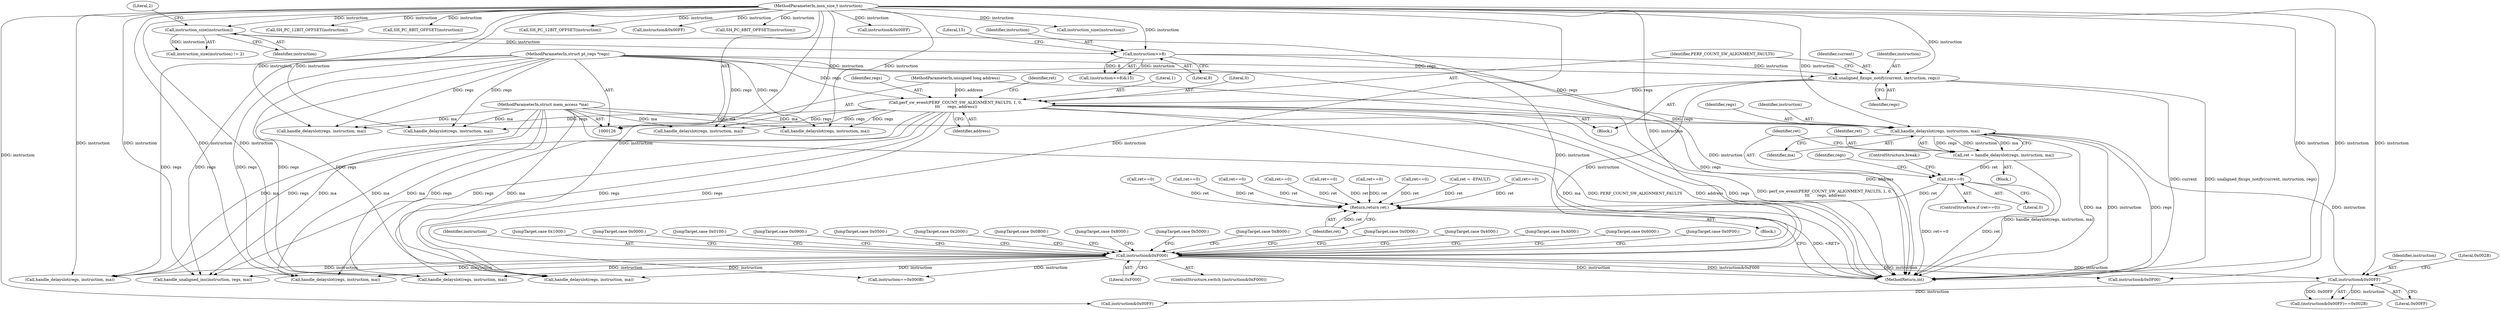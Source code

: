 digraph "0_linux_a8b0ca17b80e92faab46ee7179ba9e99ccb61233_23@pointer" {
"1000282" [label="(Call,handle_delayslot(regs, instruction, ma))"];
"1000166" [label="(Call,perf_sw_event(PERF_COUNT_SW_ALIGNMENT_FAULTS, 1, 0,\n \t\t\t      regs, address))"];
"1000162" [label="(Call,unaligned_fixups_notify(current, instruction, regs))"];
"1000147" [label="(Call,instruction>>8)"];
"1000138" [label="(Call,instruction_size(instruction))"];
"1000127" [label="(MethodParameterIn,insn_size_t instruction)"];
"1000128" [label="(MethodParameterIn,struct pt_regs *regs)"];
"1000131" [label="(MethodParameterIn,unsigned long address)"];
"1000275" [label="(Call,instruction&0x00FF)"];
"1000177" [label="(Call,instruction&0xF000)"];
"1000129" [label="(MethodParameterIn,struct mem_access *ma)"];
"1000280" [label="(Call,ret = handle_delayslot(regs, instruction, ma))"];
"1000287" [label="(Call,ret==0)"];
"1000463" [label="(Return,return ret;)"];
"1000167" [label="(Identifier,PERF_COUNT_SW_ALIGNMENT_FAULTS)"];
"1000183" [label="(Call,instruction==0x000B)"];
"1000173" [label="(Identifier,ret)"];
"1000179" [label="(Literal,0xF000)"];
"1000168" [label="(Literal,1)"];
"1000169" [label="(Literal,0)"];
"1000137" [label="(Call,instruction_size(instruction) != 2)"];
"1000432" [label="(Call,SH_PC_12BIT_OFFSET(instruction))"];
"1000383" [label="(JumpTarget,case 0x0D00:)"];
"1000150" [label="(Literal,15)"];
"1000140" [label="(Literal,2)"];
"1000272" [label="(JumpTarget,case 0x4000:)"];
"1000162" [label="(Call,unaligned_fixups_notify(current, instruction, regs))"];
"1000378" [label="(Call,SH_PC_8BIT_OFFSET(instruction))"];
"1000484" [label="(MethodReturn,int)"];
"1000244" [label="(Call,ret==0)"];
"1000417" [label="(JumpTarget,case 0xA000:)"];
"1000351" [label="(Call,handle_delayslot(regs, instruction, ma))"];
"1000139" [label="(Identifier,instruction)"];
"1000147" [label="(Call,instruction>>8)"];
"1000287" [label="(Call,ret==0)"];
"1000334" [label="(JumpTarget,case 0x6000:)"];
"1000460" [label="(Call,SH_PC_12BIT_OFFSET(instruction))"];
"1000348" [label="(JumpTarget,case 0x0F00:)"];
"1000178" [label="(Identifier,instruction)"];
"1000268" [label="(JumpTarget,case 0x1000:)"];
"1000129" [label="(MethodParameterIn,struct mem_access *ma)"];
"1000207" [label="(Call,instruction&0x00FF)"];
"1000274" [label="(Call,(instruction&0x00FF)==0x002B)"];
"1000281" [label="(Identifier,ret)"];
"1000280" [label="(Call,ret = handle_delayslot(regs, instruction, ma))"];
"1000288" [label="(Identifier,ret)"];
"1000413" [label="(Call,SH_PC_8BIT_OFFSET(instruction))"];
"1000275" [label="(Call,instruction&0x00FF)"];
"1000131" [label="(MethodParameterIn,unsigned long address)"];
"1000391" [label="(Call,ret==0)"];
"1000276" [label="(Identifier,instruction)"];
"1000285" [label="(Identifier,ma)"];
"1000298" [label="(Call,instruction&0x00FF)"];
"1000194" [label="(Call,ret==0)"];
"1000171" [label="(Identifier,address)"];
"1000163" [label="(Identifier,current)"];
"1000463" [label="(Return,return ret;)"];
"1000181" [label="(JumpTarget,case 0x0000:)"];
"1000468" [label="(Call,handle_unaligned_ins(instruction, regs, ma))"];
"1000425" [label="(Call,ret==0)"];
"1000128" [label="(MethodParameterIn,struct pt_regs *regs)"];
"1000342" [label="(JumpTarget,case 0x0100:)"];
"1000305" [label="(Call,handle_delayslot(regs, instruction, ma))"];
"1000381" [label="(JumpTarget,case 0x0900:)"];
"1000292" [label="(Identifier,regs)"];
"1000344" [label="(JumpTarget,case 0x0500:)"];
"1000148" [label="(Identifier,instruction)"];
"1000232" [label="(Call,instruction&0x00FF)"];
"1000270" [label="(JumpTarget,case 0x2000:)"];
"1000138" [label="(Call,instruction_size(instruction))"];
"1000420" [label="(Call,handle_delayslot(regs, instruction, ma))"];
"1000356" [label="(Call,ret==0)"];
"1000346" [label="(JumpTarget,case 0x0B00:)"];
"1000189" [label="(Call,handle_delayslot(regs, instruction, ma))"];
"1000336" [label="(JumpTarget,case 0x8000:)"];
"1000132" [label="(Block,)"];
"1000166" [label="(Call,perf_sw_event(PERF_COUNT_SW_ALIGNMENT_FAULTS, 1, 0,\n \t\t\t      regs, address))"];
"1000177" [label="(Call,instruction&0xF000)"];
"1000170" [label="(Identifier,regs)"];
"1000277" [label="(Literal,0x00FF)"];
"1000164" [label="(Identifier,instruction)"];
"1000146" [label="(Call,(instruction>>8)&15)"];
"1000161" [label="(Block,)"];
"1000289" [label="(Literal,0)"];
"1000284" [label="(Identifier,instruction)"];
"1000310" [label="(Call,ret==0)"];
"1000219" [label="(Call,ret==0)"];
"1000283" [label="(Identifier,regs)"];
"1000172" [label="(Call,ret = -EFAULT)"];
"1000332" [label="(JumpTarget,case 0x5000:)"];
"1000214" [label="(Call,handle_delayslot(regs, instruction, ma))"];
"1000443" [label="(Call,ret==0)"];
"1000464" [label="(Identifier,ret)"];
"1000480" [label="(Call,instruction_size(instruction))"];
"1000239" [label="(Call,handle_delayslot(regs, instruction, ma))"];
"1000386" [label="(Call,handle_delayslot(regs, instruction, ma))"];
"1000176" [label="(ControlStructure,switch (instruction&0xF000))"];
"1000127" [label="(MethodParameterIn,insn_size_t instruction)"];
"1000165" [label="(Identifier,regs)"];
"1000279" [label="(Block,)"];
"1000438" [label="(Call,handle_delayslot(regs, instruction, ma))"];
"1000278" [label="(Literal,0x002B)"];
"1000282" [label="(Call,handle_delayslot(regs, instruction, ma))"];
"1000435" [label="(JumpTarget,case 0xB000:)"];
"1000338" [label="(Call,instruction&0x0F00)"];
"1000149" [label="(Literal,8)"];
"1000286" [label="(ControlStructure,if (ret==0))"];
"1000331" [label="(ControlStructure,break;)"];
"1000282" -> "1000280"  [label="AST: "];
"1000282" -> "1000285"  [label="CFG: "];
"1000283" -> "1000282"  [label="AST: "];
"1000284" -> "1000282"  [label="AST: "];
"1000285" -> "1000282"  [label="AST: "];
"1000280" -> "1000282"  [label="CFG: "];
"1000282" -> "1000484"  [label="DDG: ma"];
"1000282" -> "1000484"  [label="DDG: instruction"];
"1000282" -> "1000484"  [label="DDG: regs"];
"1000282" -> "1000280"  [label="DDG: regs"];
"1000282" -> "1000280"  [label="DDG: instruction"];
"1000282" -> "1000280"  [label="DDG: ma"];
"1000166" -> "1000282"  [label="DDG: regs"];
"1000128" -> "1000282"  [label="DDG: regs"];
"1000275" -> "1000282"  [label="DDG: instruction"];
"1000127" -> "1000282"  [label="DDG: instruction"];
"1000129" -> "1000282"  [label="DDG: ma"];
"1000166" -> "1000161"  [label="AST: "];
"1000166" -> "1000171"  [label="CFG: "];
"1000167" -> "1000166"  [label="AST: "];
"1000168" -> "1000166"  [label="AST: "];
"1000169" -> "1000166"  [label="AST: "];
"1000170" -> "1000166"  [label="AST: "];
"1000171" -> "1000166"  [label="AST: "];
"1000173" -> "1000166"  [label="CFG: "];
"1000166" -> "1000484"  [label="DDG: perf_sw_event(PERF_COUNT_SW_ALIGNMENT_FAULTS, 1, 0,\n \t\t\t      regs, address)"];
"1000166" -> "1000484"  [label="DDG: PERF_COUNT_SW_ALIGNMENT_FAULTS"];
"1000166" -> "1000484"  [label="DDG: address"];
"1000166" -> "1000484"  [label="DDG: regs"];
"1000162" -> "1000166"  [label="DDG: regs"];
"1000128" -> "1000166"  [label="DDG: regs"];
"1000131" -> "1000166"  [label="DDG: address"];
"1000166" -> "1000189"  [label="DDG: regs"];
"1000166" -> "1000214"  [label="DDG: regs"];
"1000166" -> "1000239"  [label="DDG: regs"];
"1000166" -> "1000305"  [label="DDG: regs"];
"1000166" -> "1000351"  [label="DDG: regs"];
"1000166" -> "1000386"  [label="DDG: regs"];
"1000166" -> "1000420"  [label="DDG: regs"];
"1000166" -> "1000438"  [label="DDG: regs"];
"1000166" -> "1000468"  [label="DDG: regs"];
"1000162" -> "1000161"  [label="AST: "];
"1000162" -> "1000165"  [label="CFG: "];
"1000163" -> "1000162"  [label="AST: "];
"1000164" -> "1000162"  [label="AST: "];
"1000165" -> "1000162"  [label="AST: "];
"1000167" -> "1000162"  [label="CFG: "];
"1000162" -> "1000484"  [label="DDG: current"];
"1000162" -> "1000484"  [label="DDG: unaligned_fixups_notify(current, instruction, regs)"];
"1000147" -> "1000162"  [label="DDG: instruction"];
"1000127" -> "1000162"  [label="DDG: instruction"];
"1000128" -> "1000162"  [label="DDG: regs"];
"1000162" -> "1000177"  [label="DDG: instruction"];
"1000147" -> "1000146"  [label="AST: "];
"1000147" -> "1000149"  [label="CFG: "];
"1000148" -> "1000147"  [label="AST: "];
"1000149" -> "1000147"  [label="AST: "];
"1000150" -> "1000147"  [label="CFG: "];
"1000147" -> "1000146"  [label="DDG: instruction"];
"1000147" -> "1000146"  [label="DDG: 8"];
"1000138" -> "1000147"  [label="DDG: instruction"];
"1000127" -> "1000147"  [label="DDG: instruction"];
"1000147" -> "1000177"  [label="DDG: instruction"];
"1000138" -> "1000137"  [label="AST: "];
"1000138" -> "1000139"  [label="CFG: "];
"1000139" -> "1000138"  [label="AST: "];
"1000140" -> "1000138"  [label="CFG: "];
"1000138" -> "1000484"  [label="DDG: instruction"];
"1000138" -> "1000137"  [label="DDG: instruction"];
"1000127" -> "1000138"  [label="DDG: instruction"];
"1000127" -> "1000126"  [label="AST: "];
"1000127" -> "1000484"  [label="DDG: instruction"];
"1000127" -> "1000177"  [label="DDG: instruction"];
"1000127" -> "1000183"  [label="DDG: instruction"];
"1000127" -> "1000189"  [label="DDG: instruction"];
"1000127" -> "1000207"  [label="DDG: instruction"];
"1000127" -> "1000214"  [label="DDG: instruction"];
"1000127" -> "1000232"  [label="DDG: instruction"];
"1000127" -> "1000239"  [label="DDG: instruction"];
"1000127" -> "1000275"  [label="DDG: instruction"];
"1000127" -> "1000298"  [label="DDG: instruction"];
"1000127" -> "1000305"  [label="DDG: instruction"];
"1000127" -> "1000338"  [label="DDG: instruction"];
"1000127" -> "1000351"  [label="DDG: instruction"];
"1000127" -> "1000378"  [label="DDG: instruction"];
"1000127" -> "1000386"  [label="DDG: instruction"];
"1000127" -> "1000413"  [label="DDG: instruction"];
"1000127" -> "1000420"  [label="DDG: instruction"];
"1000127" -> "1000432"  [label="DDG: instruction"];
"1000127" -> "1000438"  [label="DDG: instruction"];
"1000127" -> "1000460"  [label="DDG: instruction"];
"1000127" -> "1000468"  [label="DDG: instruction"];
"1000127" -> "1000480"  [label="DDG: instruction"];
"1000128" -> "1000126"  [label="AST: "];
"1000128" -> "1000484"  [label="DDG: regs"];
"1000128" -> "1000189"  [label="DDG: regs"];
"1000128" -> "1000214"  [label="DDG: regs"];
"1000128" -> "1000239"  [label="DDG: regs"];
"1000128" -> "1000305"  [label="DDG: regs"];
"1000128" -> "1000351"  [label="DDG: regs"];
"1000128" -> "1000386"  [label="DDG: regs"];
"1000128" -> "1000420"  [label="DDG: regs"];
"1000128" -> "1000438"  [label="DDG: regs"];
"1000128" -> "1000468"  [label="DDG: regs"];
"1000131" -> "1000126"  [label="AST: "];
"1000131" -> "1000484"  [label="DDG: address"];
"1000275" -> "1000274"  [label="AST: "];
"1000275" -> "1000277"  [label="CFG: "];
"1000276" -> "1000275"  [label="AST: "];
"1000277" -> "1000275"  [label="AST: "];
"1000278" -> "1000275"  [label="CFG: "];
"1000275" -> "1000274"  [label="DDG: instruction"];
"1000275" -> "1000274"  [label="DDG: 0x00FF"];
"1000177" -> "1000275"  [label="DDG: instruction"];
"1000275" -> "1000298"  [label="DDG: instruction"];
"1000177" -> "1000176"  [label="AST: "];
"1000177" -> "1000179"  [label="CFG: "];
"1000178" -> "1000177"  [label="AST: "];
"1000179" -> "1000177"  [label="AST: "];
"1000181" -> "1000177"  [label="CFG: "];
"1000268" -> "1000177"  [label="CFG: "];
"1000270" -> "1000177"  [label="CFG: "];
"1000272" -> "1000177"  [label="CFG: "];
"1000332" -> "1000177"  [label="CFG: "];
"1000334" -> "1000177"  [label="CFG: "];
"1000336" -> "1000177"  [label="CFG: "];
"1000342" -> "1000177"  [label="CFG: "];
"1000344" -> "1000177"  [label="CFG: "];
"1000346" -> "1000177"  [label="CFG: "];
"1000348" -> "1000177"  [label="CFG: "];
"1000381" -> "1000177"  [label="CFG: "];
"1000383" -> "1000177"  [label="CFG: "];
"1000417" -> "1000177"  [label="CFG: "];
"1000435" -> "1000177"  [label="CFG: "];
"1000464" -> "1000177"  [label="CFG: "];
"1000177" -> "1000484"  [label="DDG: instruction"];
"1000177" -> "1000484"  [label="DDG: instruction&0xF000"];
"1000177" -> "1000183"  [label="DDG: instruction"];
"1000177" -> "1000338"  [label="DDG: instruction"];
"1000177" -> "1000351"  [label="DDG: instruction"];
"1000177" -> "1000386"  [label="DDG: instruction"];
"1000177" -> "1000420"  [label="DDG: instruction"];
"1000177" -> "1000438"  [label="DDG: instruction"];
"1000177" -> "1000468"  [label="DDG: instruction"];
"1000129" -> "1000126"  [label="AST: "];
"1000129" -> "1000484"  [label="DDG: ma"];
"1000129" -> "1000189"  [label="DDG: ma"];
"1000129" -> "1000214"  [label="DDG: ma"];
"1000129" -> "1000239"  [label="DDG: ma"];
"1000129" -> "1000305"  [label="DDG: ma"];
"1000129" -> "1000351"  [label="DDG: ma"];
"1000129" -> "1000386"  [label="DDG: ma"];
"1000129" -> "1000420"  [label="DDG: ma"];
"1000129" -> "1000438"  [label="DDG: ma"];
"1000129" -> "1000468"  [label="DDG: ma"];
"1000280" -> "1000279"  [label="AST: "];
"1000281" -> "1000280"  [label="AST: "];
"1000288" -> "1000280"  [label="CFG: "];
"1000280" -> "1000484"  [label="DDG: handle_delayslot(regs, instruction, ma)"];
"1000280" -> "1000287"  [label="DDG: ret"];
"1000287" -> "1000286"  [label="AST: "];
"1000287" -> "1000289"  [label="CFG: "];
"1000288" -> "1000287"  [label="AST: "];
"1000289" -> "1000287"  [label="AST: "];
"1000292" -> "1000287"  [label="CFG: "];
"1000331" -> "1000287"  [label="CFG: "];
"1000287" -> "1000484"  [label="DDG: ret==0"];
"1000287" -> "1000484"  [label="DDG: ret"];
"1000287" -> "1000463"  [label="DDG: ret"];
"1000463" -> "1000132"  [label="AST: "];
"1000463" -> "1000464"  [label="CFG: "];
"1000464" -> "1000463"  [label="AST: "];
"1000484" -> "1000463"  [label="CFG: "];
"1000463" -> "1000484"  [label="DDG: <RET>"];
"1000464" -> "1000463"  [label="DDG: ret"];
"1000310" -> "1000463"  [label="DDG: ret"];
"1000194" -> "1000463"  [label="DDG: ret"];
"1000425" -> "1000463"  [label="DDG: ret"];
"1000172" -> "1000463"  [label="DDG: ret"];
"1000244" -> "1000463"  [label="DDG: ret"];
"1000443" -> "1000463"  [label="DDG: ret"];
"1000391" -> "1000463"  [label="DDG: ret"];
"1000356" -> "1000463"  [label="DDG: ret"];
"1000219" -> "1000463"  [label="DDG: ret"];
}
